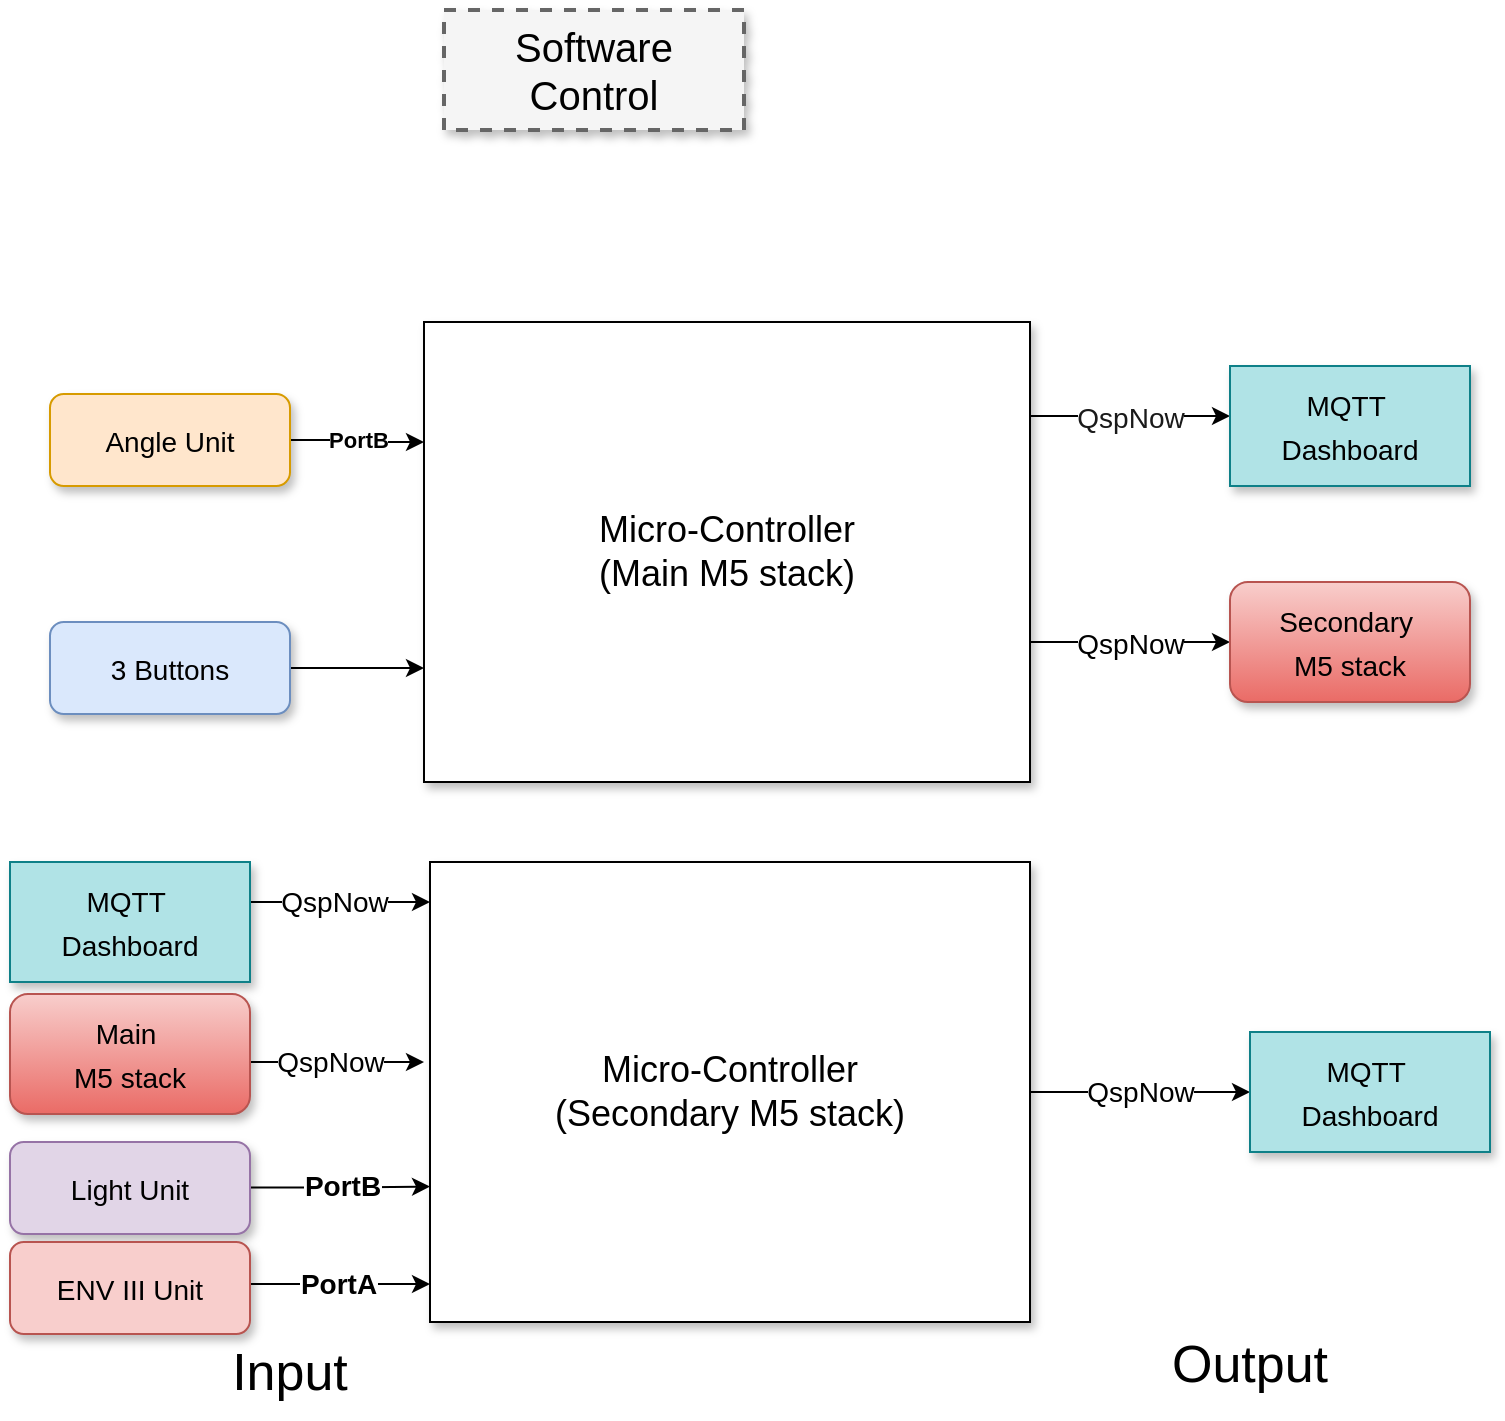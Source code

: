 <mxfile version="26.0.11">
  <diagram name="Page-1" id="90a13364-a465-7bf4-72fc-28e22215d7a0">
    <mxGraphModel dx="925" dy="535" grid="1" gridSize="10" guides="1" tooltips="1" connect="1" arrows="1" fold="1" page="1" pageScale="1.5" pageWidth="1169" pageHeight="826" background="none" math="0" shadow="0">
      <root>
        <mxCell id="0" style=";html=1;" />
        <mxCell id="1" style=";html=1;" parent="0" />
        <mxCell id="3a17f1ce550125da-1" value="Software Control" style="whiteSpace=wrap;html=1;shadow=1;fontSize=20;fillColor=#f5f5f5;strokeColor=#666666;strokeWidth=2;dashed=1;" parent="1" vertex="1">
          <mxGeometry x="797" y="344" width="150" height="60" as="geometry" />
        </mxCell>
        <mxCell id="3a17f1ce550125da-14" value="&lt;font style=&quot;font-size: 14px;&quot;&gt;QspNow&lt;/font&gt;" style="edgeStyle=elbowEdgeStyle;rounded=0;html=1;startArrow=none;startFill=0;jettySize=auto;orthogonalLoop=1;fontSize=18;elbow=vertical;strokeColor=#000000;labelBackgroundColor=light-dark(#FFFFFF,#1A1A1A);fontColor=#1A1A1A;" parent="1" edge="1">
          <mxGeometry relative="1" as="geometry">
            <mxPoint x="1090" y="547" as="sourcePoint" />
            <mxPoint x="1190" y="547" as="targetPoint" />
            <Array as="points">
              <mxPoint x="1150" y="547" />
            </Array>
            <mxPoint as="offset" />
          </mxGeometry>
        </mxCell>
        <mxCell id="3a17f1ce550125da-15" value="&lt;font style=&quot;font-size: 14px;&quot;&gt;QspNow&lt;/font&gt;" style="edgeStyle=elbowEdgeStyle;rounded=0;html=1;startArrow=none;startFill=0;jettySize=auto;orthogonalLoop=1;fontSize=18;elbow=vertical;entryX=0;entryY=0.5;entryDx=0;entryDy=0;" parent="1" source="3a17f1ce550125da-2" target="rVol46p53n9q2bvDGO4r-7" edge="1">
          <mxGeometry relative="1" as="geometry">
            <mxPoint x="1190" y="630" as="targetPoint" />
            <Array as="points">
              <mxPoint x="1100" y="660" />
            </Array>
            <mxPoint as="offset" />
          </mxGeometry>
        </mxCell>
        <mxCell id="3a17f1ce550125da-2" value="Micro-Controller&lt;div&gt;(Main M5 stack)&lt;/div&gt;" style="whiteSpace=wrap;html=1;shadow=1;fontSize=18;" parent="1" vertex="1">
          <mxGeometry x="787" y="500" width="303" height="230" as="geometry" />
        </mxCell>
        <mxCell id="3a17f1ce550125da-5" value="&lt;font style=&quot;font-size: 14px;&quot;&gt;MQTT&amp;nbsp;&lt;/font&gt;&lt;div&gt;&lt;font style=&quot;font-size: 14px;&quot;&gt;Dashboard&lt;/font&gt;&lt;/div&gt;" style="whiteSpace=wrap;html=1;shadow=1;fontSize=18;fillColor=#b0e3e6;strokeColor=#0e8088;" parent="1" vertex="1">
          <mxGeometry x="1190" y="522" width="120" height="60" as="geometry" />
        </mxCell>
        <mxCell id="3a17f1ce550125da-18" style="edgeStyle=elbowEdgeStyle;rounded=0;html=1;startArrow=none;startFill=0;jettySize=auto;orthogonalLoop=1;fontSize=18;elbow=vertical;" parent="1" target="3a17f1ce550125da-10" edge="1">
          <mxGeometry relative="1" as="geometry">
            <mxPoint x="717" y="834" as="sourcePoint" />
          </mxGeometry>
        </mxCell>
        <mxCell id="rVol46p53n9q2bvDGO4r-17" value="&lt;b&gt;PortB&lt;/b&gt;" style="edgeStyle=orthogonalEdgeStyle;rounded=0;orthogonalLoop=1;jettySize=auto;html=1;" edge="1" parent="1" source="rVol46p53n9q2bvDGO4r-1" target="3a17f1ce550125da-2">
          <mxGeometry relative="1" as="geometry">
            <Array as="points">
              <mxPoint x="754" y="559" />
              <mxPoint x="754" y="560" />
            </Array>
          </mxGeometry>
        </mxCell>
        <mxCell id="rVol46p53n9q2bvDGO4r-1" value="&lt;font style=&quot;font-size: 14px;&quot;&gt;Angle Unit&lt;/font&gt;" style="rounded=1;whiteSpace=wrap;html=1;fontSize=18;shadow=1;fillColor=#ffe6cc;strokeColor=#d79b00;" vertex="1" parent="1">
          <mxGeometry x="600" y="536" width="120" height="46" as="geometry" />
        </mxCell>
        <mxCell id="rVol46p53n9q2bvDGO4r-18" value="" style="edgeStyle=orthogonalEdgeStyle;rounded=0;orthogonalLoop=1;jettySize=auto;html=1;" edge="1" parent="1" source="rVol46p53n9q2bvDGO4r-5" target="3a17f1ce550125da-2">
          <mxGeometry relative="1" as="geometry">
            <Array as="points">
              <mxPoint x="770" y="673" />
              <mxPoint x="770" y="673" />
            </Array>
          </mxGeometry>
        </mxCell>
        <mxCell id="rVol46p53n9q2bvDGO4r-5" value="&lt;font style=&quot;font-size: 14px;&quot;&gt;3 Buttons&lt;/font&gt;" style="rounded=1;whiteSpace=wrap;html=1;fontSize=18;shadow=1;fillColor=#dae8fc;strokeColor=#6c8ebf;" vertex="1" parent="1">
          <mxGeometry x="600" y="650" width="120" height="46" as="geometry" />
        </mxCell>
        <mxCell id="rVol46p53n9q2bvDGO4r-7" value="&lt;font style=&quot;font-size: 14px;&quot;&gt;Secondary&amp;nbsp;&lt;/font&gt;&lt;div&gt;&lt;font style=&quot;font-size: 14px;&quot;&gt;M5 stack&lt;/font&gt;&lt;/div&gt;" style="rounded=1;whiteSpace=wrap;html=1;fontSize=18;shadow=1;fillColor=#f8cecc;strokeColor=#b85450;gradientColor=#ea6b66;" vertex="1" parent="1">
          <mxGeometry x="1190" y="630" width="120" height="60" as="geometry" />
        </mxCell>
        <mxCell id="rVol46p53n9q2bvDGO4r-33" value="&lt;font style=&quot;font-size: 14px;&quot;&gt;QspNow&lt;/font&gt;" style="edgeStyle=orthogonalEdgeStyle;rounded=0;orthogonalLoop=1;jettySize=auto;html=1;" edge="1" parent="1" source="rVol46p53n9q2bvDGO4r-9" target="rVol46p53n9q2bvDGO4r-32">
          <mxGeometry relative="1" as="geometry" />
        </mxCell>
        <mxCell id="rVol46p53n9q2bvDGO4r-9" value="Micro-Controller&lt;div&gt;(Secondary M5 stack)&lt;/div&gt;" style="whiteSpace=wrap;html=1;shadow=1;fontSize=18;" vertex="1" parent="1">
          <mxGeometry x="790" y="770" width="300" height="230" as="geometry" />
        </mxCell>
        <mxCell id="rVol46p53n9q2bvDGO4r-11" value="&lt;font style=&quot;font-size: 14px;&quot;&gt;QspNow&lt;/font&gt;" style="edgeStyle=orthogonalEdgeStyle;rounded=0;orthogonalLoop=1;jettySize=auto;html=1;" edge="1" parent="1" source="rVol46p53n9q2bvDGO4r-10" target="rVol46p53n9q2bvDGO4r-9">
          <mxGeometry x="-0.081" relative="1" as="geometry">
            <Array as="points">
              <mxPoint x="740" y="790" />
              <mxPoint x="740" y="790" />
            </Array>
            <mxPoint as="offset" />
          </mxGeometry>
        </mxCell>
        <mxCell id="rVol46p53n9q2bvDGO4r-10" value="&lt;font style=&quot;font-size: 14px;&quot;&gt;MQTT&amp;nbsp;&lt;/font&gt;&lt;div&gt;&lt;font style=&quot;font-size: 14px;&quot;&gt;Dashboard&lt;/font&gt;&lt;/div&gt;" style="whiteSpace=wrap;html=1;shadow=1;fontSize=18;fillColor=#b0e3e6;strokeColor=#0e8088;" vertex="1" parent="1">
          <mxGeometry x="580" y="770" width="120" height="60" as="geometry" />
        </mxCell>
        <mxCell id="rVol46p53n9q2bvDGO4r-14" value="&lt;font style=&quot;font-size: 14px;&quot;&gt;QspNow&lt;/font&gt;" style="edgeStyle=orthogonalEdgeStyle;rounded=0;orthogonalLoop=1;jettySize=auto;html=1;" edge="1" parent="1">
          <mxGeometry x="0.031" relative="1" as="geometry">
            <mxPoint x="710" y="870" as="sourcePoint" />
            <mxPoint x="787" y="870" as="targetPoint" />
            <Array as="points">
              <mxPoint x="700" y="870" />
              <mxPoint x="787" y="870" />
            </Array>
            <mxPoint as="offset" />
          </mxGeometry>
        </mxCell>
        <mxCell id="rVol46p53n9q2bvDGO4r-13" value="&lt;font style=&quot;font-size: 14px;&quot;&gt;Main&amp;nbsp;&lt;/font&gt;&lt;div&gt;&lt;font style=&quot;font-size: 14px;&quot;&gt;M5 stack&lt;/font&gt;&lt;/div&gt;" style="rounded=1;whiteSpace=wrap;html=1;fontSize=18;shadow=1;fillColor=#f8cecc;strokeColor=#b85450;gradientColor=#ea6b66;" vertex="1" parent="1">
          <mxGeometry x="580" y="836" width="120" height="60" as="geometry" />
        </mxCell>
        <mxCell id="rVol46p53n9q2bvDGO4r-23" value="&lt;font style=&quot;font-size: 14px;&quot;&gt;&lt;b&gt;PortB&lt;/b&gt;&lt;/font&gt;" style="edgeStyle=orthogonalEdgeStyle;rounded=0;orthogonalLoop=1;jettySize=auto;html=1;entryX=0;entryY=0.75;entryDx=0;entryDy=0;" edge="1" parent="1">
          <mxGeometry x="0.022" y="1" relative="1" as="geometry">
            <mxPoint x="700" y="932.75" as="sourcePoint" />
            <mxPoint x="790" y="932.25" as="targetPoint" />
            <Array as="points">
              <mxPoint x="700" y="933.75" />
              <mxPoint x="746" y="933.75" />
              <mxPoint x="746" y="932.75" />
            </Array>
            <mxPoint as="offset" />
          </mxGeometry>
        </mxCell>
        <mxCell id="rVol46p53n9q2bvDGO4r-24" value="&lt;font style=&quot;font-size: 14px;&quot;&gt;Light Unit&lt;/font&gt;" style="rounded=1;whiteSpace=wrap;html=1;fontSize=18;shadow=1;fillColor=#e1d5e7;strokeColor=#9673a6;" vertex="1" parent="1">
          <mxGeometry x="580" y="910" width="120" height="46" as="geometry" />
        </mxCell>
        <mxCell id="rVol46p53n9q2bvDGO4r-29" value="&lt;font style=&quot;font-size: 14px;&quot;&gt;&lt;b&gt;PortA&lt;/b&gt;&lt;/font&gt;" style="edgeStyle=orthogonalEdgeStyle;rounded=0;orthogonalLoop=1;jettySize=auto;html=1;exitX=1;exitY=0.5;exitDx=0;exitDy=0;" edge="1" parent="1" source="rVol46p53n9q2bvDGO4r-26">
          <mxGeometry relative="1" as="geometry">
            <mxPoint x="680" y="1040" as="sourcePoint" />
            <mxPoint x="790" y="981" as="targetPoint" />
            <Array as="points">
              <mxPoint x="700" y="981" />
            </Array>
          </mxGeometry>
        </mxCell>
        <mxCell id="rVol46p53n9q2bvDGO4r-26" value="&lt;font style=&quot;font-size: 14px;&quot;&gt;ENV III Unit&lt;/font&gt;" style="rounded=1;whiteSpace=wrap;html=1;fontSize=18;shadow=1;fillColor=#f8cecc;strokeColor=#b85450;" vertex="1" parent="1">
          <mxGeometry x="580" y="960" width="120" height="46" as="geometry" />
        </mxCell>
        <mxCell id="rVol46p53n9q2bvDGO4r-32" value="&lt;font style=&quot;font-size: 14px;&quot;&gt;MQTT&amp;nbsp;&lt;/font&gt;&lt;div&gt;&lt;font style=&quot;font-size: 14px;&quot;&gt;Dashboard&lt;/font&gt;&lt;/div&gt;" style="whiteSpace=wrap;html=1;shadow=1;fontSize=18;fillColor=#b0e3e6;strokeColor=#0e8088;" vertex="1" parent="1">
          <mxGeometry x="1200" y="855" width="120" height="60" as="geometry" />
        </mxCell>
        <mxCell id="rVol46p53n9q2bvDGO4r-34" value="&lt;font style=&quot;font-size: 26px;&quot;&gt;Input&lt;/font&gt;" style="text;html=1;align=center;verticalAlign=middle;whiteSpace=wrap;rounded=0;" vertex="1" parent="1">
          <mxGeometry x="690" y="1010" width="60" height="30" as="geometry" />
        </mxCell>
        <mxCell id="rVol46p53n9q2bvDGO4r-35" value="&lt;font style=&quot;font-size: 26px;&quot;&gt;Output&lt;/font&gt;" style="text;html=1;align=center;verticalAlign=middle;whiteSpace=wrap;rounded=0;" vertex="1" parent="1">
          <mxGeometry x="1170" y="1006" width="60" height="30" as="geometry" />
        </mxCell>
        <mxCell id="rVol46p53n9q2bvDGO4r-36" style="edgeStyle=orthogonalEdgeStyle;rounded=0;orthogonalLoop=1;jettySize=auto;html=1;exitX=0.5;exitY=1;exitDx=0;exitDy=0;" edge="1" parent="1" source="rVol46p53n9q2bvDGO4r-34" target="rVol46p53n9q2bvDGO4r-34">
          <mxGeometry relative="1" as="geometry" />
        </mxCell>
      </root>
    </mxGraphModel>
  </diagram>
</mxfile>
